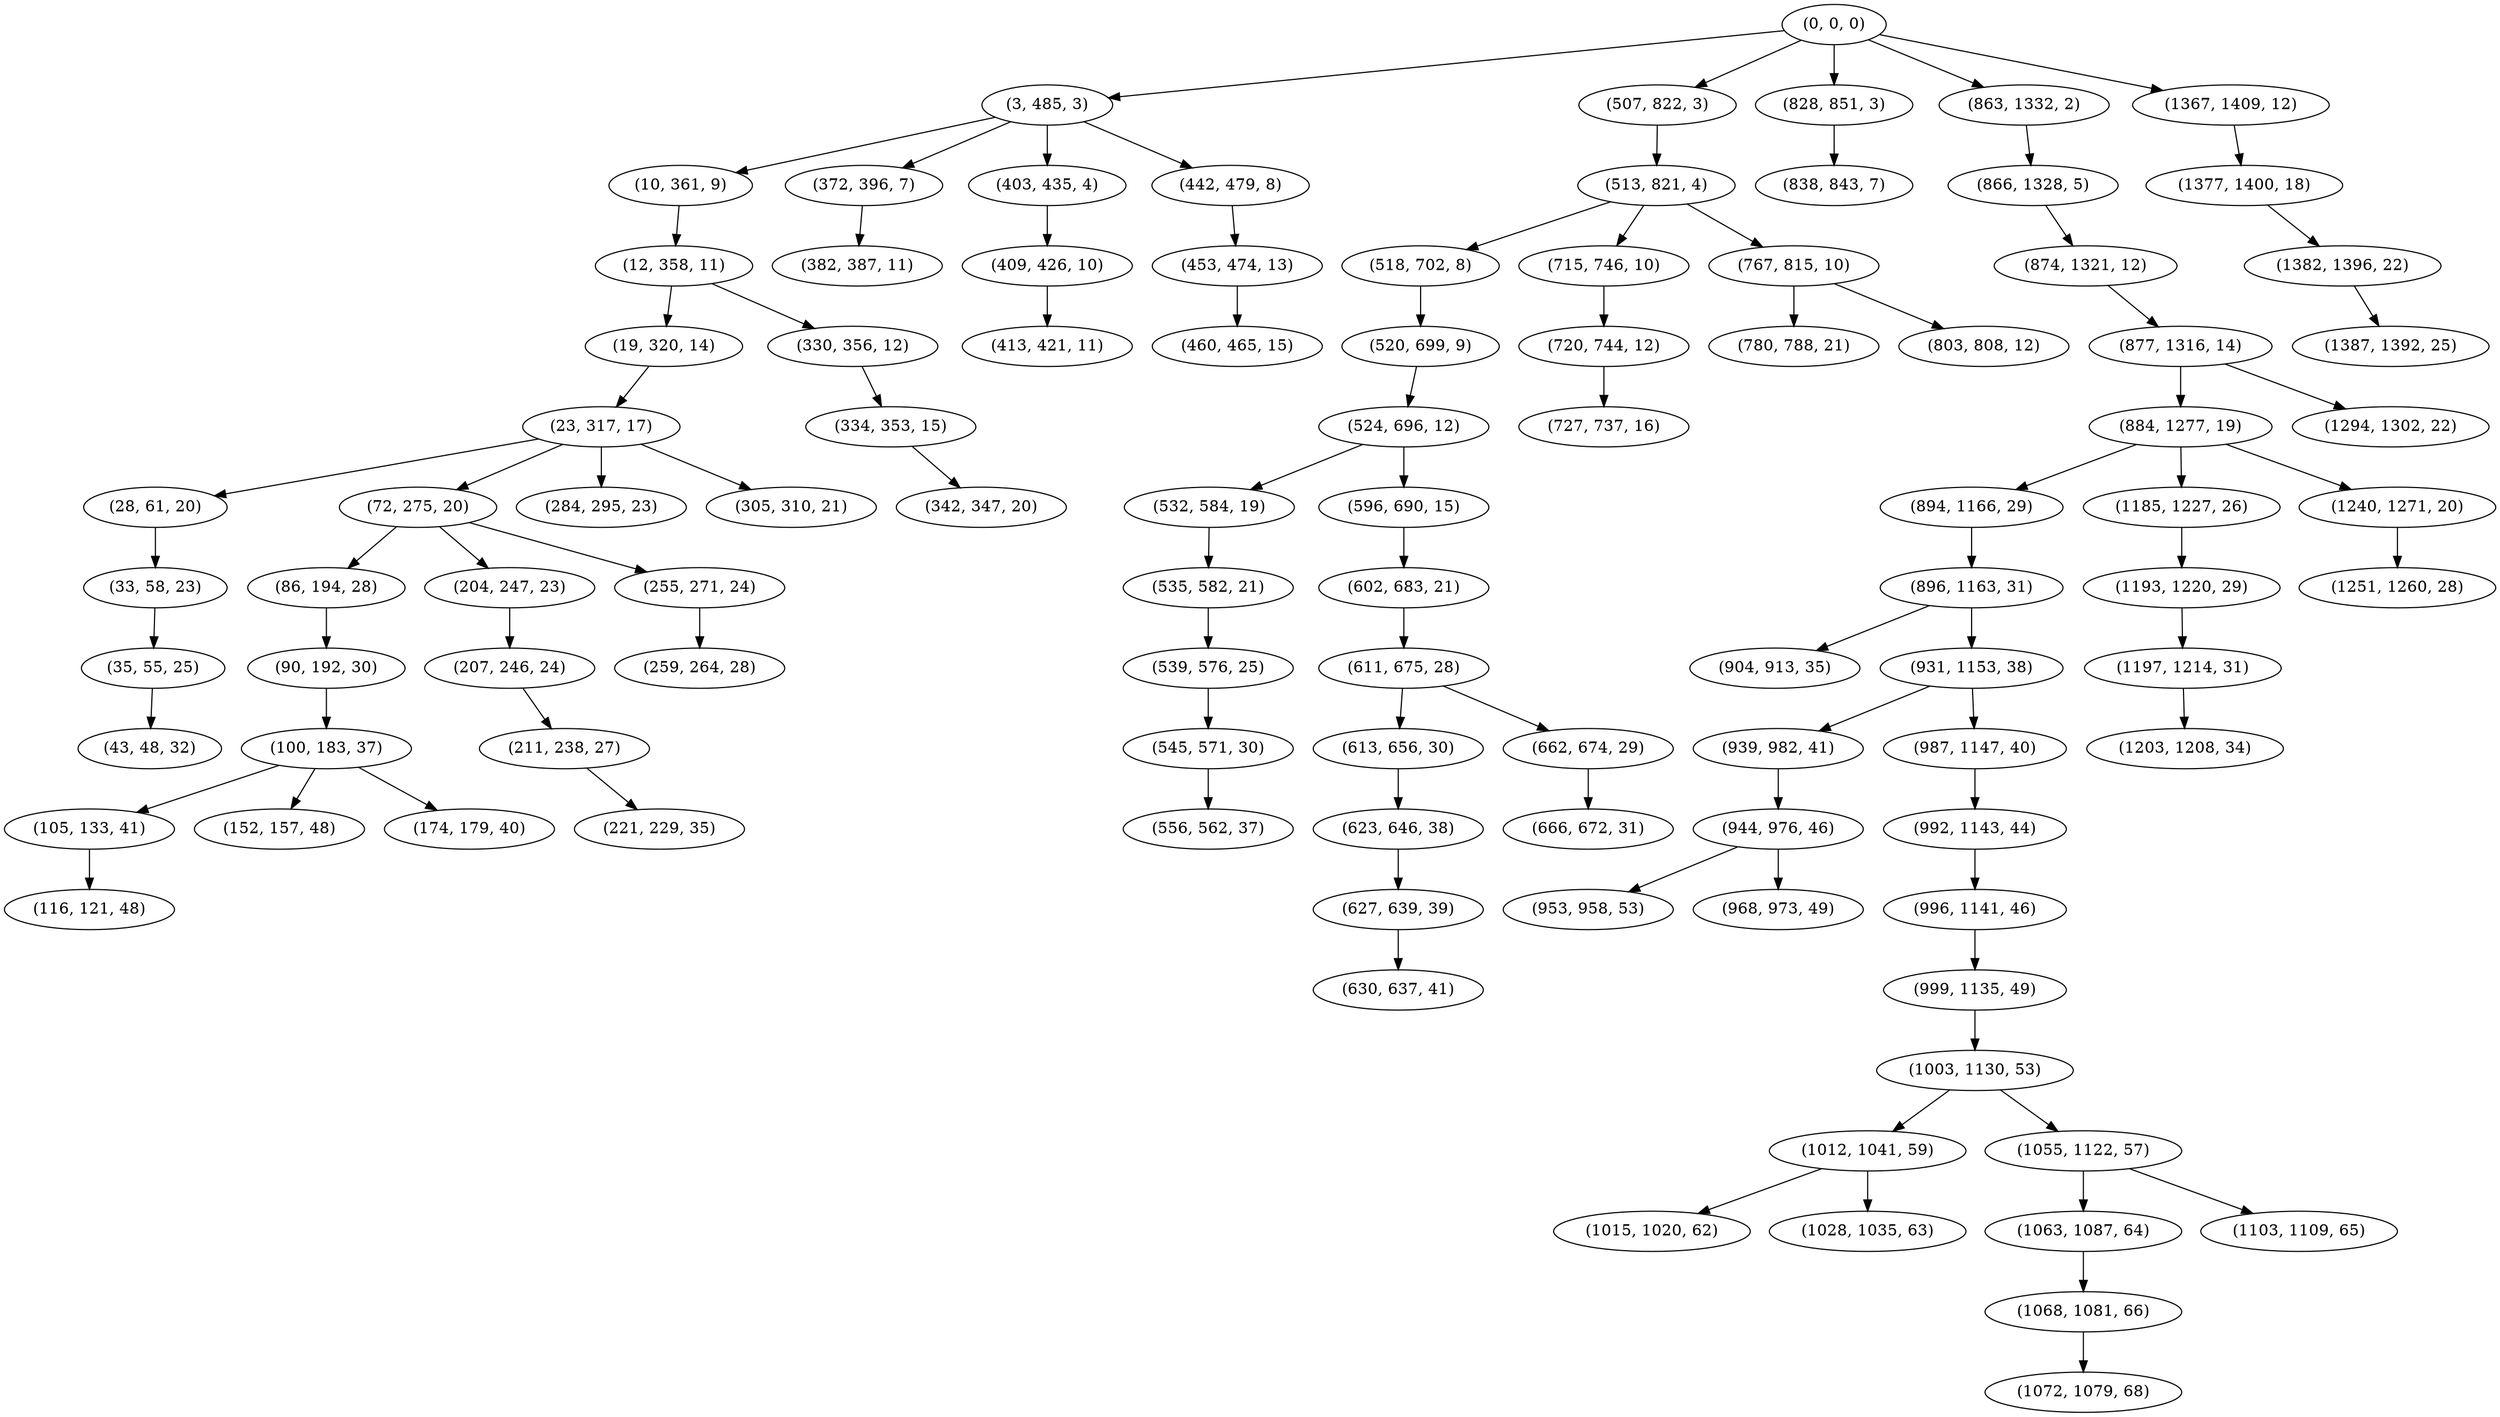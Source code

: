 digraph tree {
    "(0, 0, 0)";
    "(3, 485, 3)";
    "(10, 361, 9)";
    "(12, 358, 11)";
    "(19, 320, 14)";
    "(23, 317, 17)";
    "(28, 61, 20)";
    "(33, 58, 23)";
    "(35, 55, 25)";
    "(43, 48, 32)";
    "(72, 275, 20)";
    "(86, 194, 28)";
    "(90, 192, 30)";
    "(100, 183, 37)";
    "(105, 133, 41)";
    "(116, 121, 48)";
    "(152, 157, 48)";
    "(174, 179, 40)";
    "(204, 247, 23)";
    "(207, 246, 24)";
    "(211, 238, 27)";
    "(221, 229, 35)";
    "(255, 271, 24)";
    "(259, 264, 28)";
    "(284, 295, 23)";
    "(305, 310, 21)";
    "(330, 356, 12)";
    "(334, 353, 15)";
    "(342, 347, 20)";
    "(372, 396, 7)";
    "(382, 387, 11)";
    "(403, 435, 4)";
    "(409, 426, 10)";
    "(413, 421, 11)";
    "(442, 479, 8)";
    "(453, 474, 13)";
    "(460, 465, 15)";
    "(507, 822, 3)";
    "(513, 821, 4)";
    "(518, 702, 8)";
    "(520, 699, 9)";
    "(524, 696, 12)";
    "(532, 584, 19)";
    "(535, 582, 21)";
    "(539, 576, 25)";
    "(545, 571, 30)";
    "(556, 562, 37)";
    "(596, 690, 15)";
    "(602, 683, 21)";
    "(611, 675, 28)";
    "(613, 656, 30)";
    "(623, 646, 38)";
    "(627, 639, 39)";
    "(630, 637, 41)";
    "(662, 674, 29)";
    "(666, 672, 31)";
    "(715, 746, 10)";
    "(720, 744, 12)";
    "(727, 737, 16)";
    "(767, 815, 10)";
    "(780, 788, 21)";
    "(803, 808, 12)";
    "(828, 851, 3)";
    "(838, 843, 7)";
    "(863, 1332, 2)";
    "(866, 1328, 5)";
    "(874, 1321, 12)";
    "(877, 1316, 14)";
    "(884, 1277, 19)";
    "(894, 1166, 29)";
    "(896, 1163, 31)";
    "(904, 913, 35)";
    "(931, 1153, 38)";
    "(939, 982, 41)";
    "(944, 976, 46)";
    "(953, 958, 53)";
    "(968, 973, 49)";
    "(987, 1147, 40)";
    "(992, 1143, 44)";
    "(996, 1141, 46)";
    "(999, 1135, 49)";
    "(1003, 1130, 53)";
    "(1012, 1041, 59)";
    "(1015, 1020, 62)";
    "(1028, 1035, 63)";
    "(1055, 1122, 57)";
    "(1063, 1087, 64)";
    "(1068, 1081, 66)";
    "(1072, 1079, 68)";
    "(1103, 1109, 65)";
    "(1185, 1227, 26)";
    "(1193, 1220, 29)";
    "(1197, 1214, 31)";
    "(1203, 1208, 34)";
    "(1240, 1271, 20)";
    "(1251, 1260, 28)";
    "(1294, 1302, 22)";
    "(1367, 1409, 12)";
    "(1377, 1400, 18)";
    "(1382, 1396, 22)";
    "(1387, 1392, 25)";
    "(0, 0, 0)" -> "(3, 485, 3)";
    "(0, 0, 0)" -> "(507, 822, 3)";
    "(0, 0, 0)" -> "(828, 851, 3)";
    "(0, 0, 0)" -> "(863, 1332, 2)";
    "(0, 0, 0)" -> "(1367, 1409, 12)";
    "(3, 485, 3)" -> "(10, 361, 9)";
    "(3, 485, 3)" -> "(372, 396, 7)";
    "(3, 485, 3)" -> "(403, 435, 4)";
    "(3, 485, 3)" -> "(442, 479, 8)";
    "(10, 361, 9)" -> "(12, 358, 11)";
    "(12, 358, 11)" -> "(19, 320, 14)";
    "(12, 358, 11)" -> "(330, 356, 12)";
    "(19, 320, 14)" -> "(23, 317, 17)";
    "(23, 317, 17)" -> "(28, 61, 20)";
    "(23, 317, 17)" -> "(72, 275, 20)";
    "(23, 317, 17)" -> "(284, 295, 23)";
    "(23, 317, 17)" -> "(305, 310, 21)";
    "(28, 61, 20)" -> "(33, 58, 23)";
    "(33, 58, 23)" -> "(35, 55, 25)";
    "(35, 55, 25)" -> "(43, 48, 32)";
    "(72, 275, 20)" -> "(86, 194, 28)";
    "(72, 275, 20)" -> "(204, 247, 23)";
    "(72, 275, 20)" -> "(255, 271, 24)";
    "(86, 194, 28)" -> "(90, 192, 30)";
    "(90, 192, 30)" -> "(100, 183, 37)";
    "(100, 183, 37)" -> "(105, 133, 41)";
    "(100, 183, 37)" -> "(152, 157, 48)";
    "(100, 183, 37)" -> "(174, 179, 40)";
    "(105, 133, 41)" -> "(116, 121, 48)";
    "(204, 247, 23)" -> "(207, 246, 24)";
    "(207, 246, 24)" -> "(211, 238, 27)";
    "(211, 238, 27)" -> "(221, 229, 35)";
    "(255, 271, 24)" -> "(259, 264, 28)";
    "(330, 356, 12)" -> "(334, 353, 15)";
    "(334, 353, 15)" -> "(342, 347, 20)";
    "(372, 396, 7)" -> "(382, 387, 11)";
    "(403, 435, 4)" -> "(409, 426, 10)";
    "(409, 426, 10)" -> "(413, 421, 11)";
    "(442, 479, 8)" -> "(453, 474, 13)";
    "(453, 474, 13)" -> "(460, 465, 15)";
    "(507, 822, 3)" -> "(513, 821, 4)";
    "(513, 821, 4)" -> "(518, 702, 8)";
    "(513, 821, 4)" -> "(715, 746, 10)";
    "(513, 821, 4)" -> "(767, 815, 10)";
    "(518, 702, 8)" -> "(520, 699, 9)";
    "(520, 699, 9)" -> "(524, 696, 12)";
    "(524, 696, 12)" -> "(532, 584, 19)";
    "(524, 696, 12)" -> "(596, 690, 15)";
    "(532, 584, 19)" -> "(535, 582, 21)";
    "(535, 582, 21)" -> "(539, 576, 25)";
    "(539, 576, 25)" -> "(545, 571, 30)";
    "(545, 571, 30)" -> "(556, 562, 37)";
    "(596, 690, 15)" -> "(602, 683, 21)";
    "(602, 683, 21)" -> "(611, 675, 28)";
    "(611, 675, 28)" -> "(613, 656, 30)";
    "(611, 675, 28)" -> "(662, 674, 29)";
    "(613, 656, 30)" -> "(623, 646, 38)";
    "(623, 646, 38)" -> "(627, 639, 39)";
    "(627, 639, 39)" -> "(630, 637, 41)";
    "(662, 674, 29)" -> "(666, 672, 31)";
    "(715, 746, 10)" -> "(720, 744, 12)";
    "(720, 744, 12)" -> "(727, 737, 16)";
    "(767, 815, 10)" -> "(780, 788, 21)";
    "(767, 815, 10)" -> "(803, 808, 12)";
    "(828, 851, 3)" -> "(838, 843, 7)";
    "(863, 1332, 2)" -> "(866, 1328, 5)";
    "(866, 1328, 5)" -> "(874, 1321, 12)";
    "(874, 1321, 12)" -> "(877, 1316, 14)";
    "(877, 1316, 14)" -> "(884, 1277, 19)";
    "(877, 1316, 14)" -> "(1294, 1302, 22)";
    "(884, 1277, 19)" -> "(894, 1166, 29)";
    "(884, 1277, 19)" -> "(1185, 1227, 26)";
    "(884, 1277, 19)" -> "(1240, 1271, 20)";
    "(894, 1166, 29)" -> "(896, 1163, 31)";
    "(896, 1163, 31)" -> "(904, 913, 35)";
    "(896, 1163, 31)" -> "(931, 1153, 38)";
    "(931, 1153, 38)" -> "(939, 982, 41)";
    "(931, 1153, 38)" -> "(987, 1147, 40)";
    "(939, 982, 41)" -> "(944, 976, 46)";
    "(944, 976, 46)" -> "(953, 958, 53)";
    "(944, 976, 46)" -> "(968, 973, 49)";
    "(987, 1147, 40)" -> "(992, 1143, 44)";
    "(992, 1143, 44)" -> "(996, 1141, 46)";
    "(996, 1141, 46)" -> "(999, 1135, 49)";
    "(999, 1135, 49)" -> "(1003, 1130, 53)";
    "(1003, 1130, 53)" -> "(1012, 1041, 59)";
    "(1003, 1130, 53)" -> "(1055, 1122, 57)";
    "(1012, 1041, 59)" -> "(1015, 1020, 62)";
    "(1012, 1041, 59)" -> "(1028, 1035, 63)";
    "(1055, 1122, 57)" -> "(1063, 1087, 64)";
    "(1055, 1122, 57)" -> "(1103, 1109, 65)";
    "(1063, 1087, 64)" -> "(1068, 1081, 66)";
    "(1068, 1081, 66)" -> "(1072, 1079, 68)";
    "(1185, 1227, 26)" -> "(1193, 1220, 29)";
    "(1193, 1220, 29)" -> "(1197, 1214, 31)";
    "(1197, 1214, 31)" -> "(1203, 1208, 34)";
    "(1240, 1271, 20)" -> "(1251, 1260, 28)";
    "(1367, 1409, 12)" -> "(1377, 1400, 18)";
    "(1377, 1400, 18)" -> "(1382, 1396, 22)";
    "(1382, 1396, 22)" -> "(1387, 1392, 25)";
}
